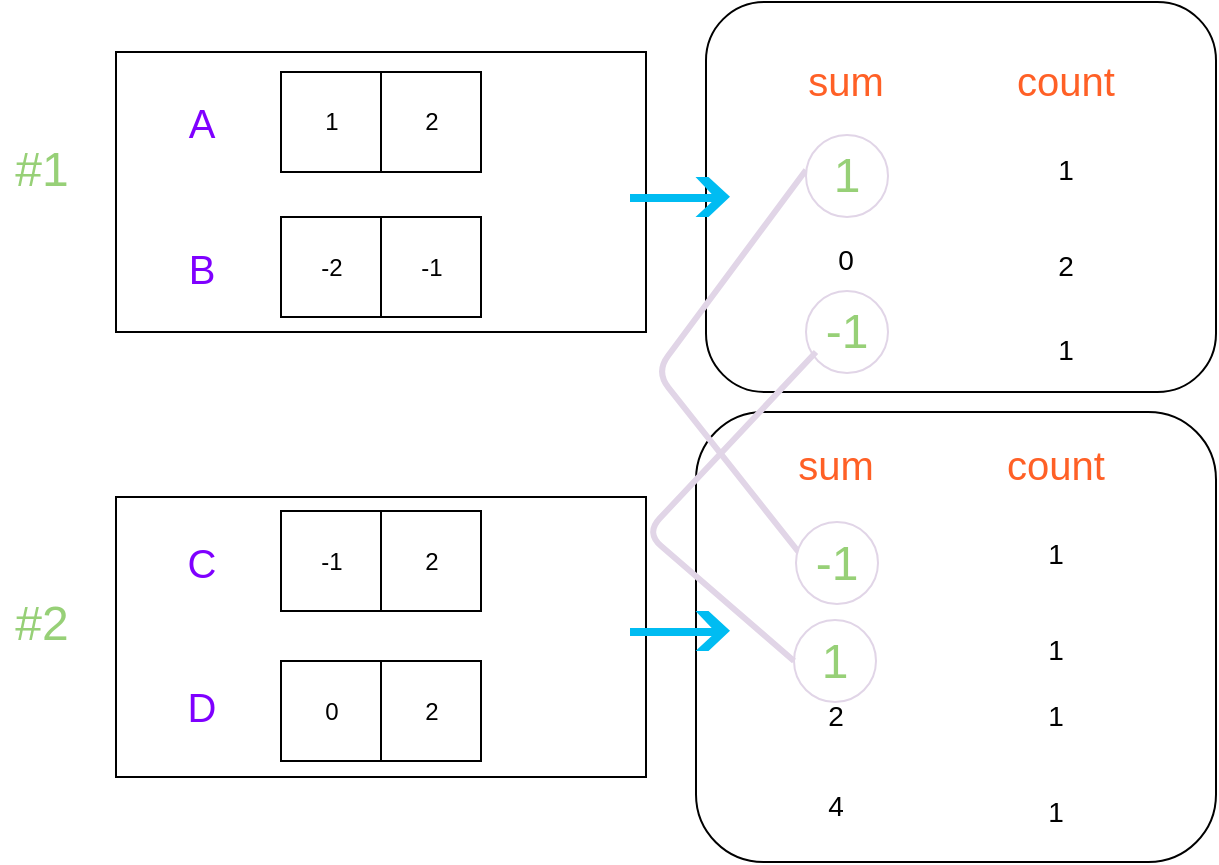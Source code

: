 <mxfile version="10.6.6" type="device"><diagram id="hhZ2N8VzGzd5busGkVBM" name="第 1 页"><mxGraphModel dx="918" dy="461" grid="1" gridSize="10" guides="1" tooltips="1" connect="1" arrows="1" fold="1" page="1" pageScale="1" pageWidth="827" pageHeight="1169" math="0" shadow="0"><root><mxCell id="0"/><mxCell id="1" parent="0"/><mxCell id="-YEePjqc93NDVgED_5L_-15" value="" style="rounded=0;whiteSpace=wrap;html=1;fontSize=20;fontColor=#7F00FF;" vertex="1" parent="1"><mxGeometry x="130" y="292.5" width="265" height="140" as="geometry"/></mxCell><mxCell id="-YEePjqc93NDVgED_5L_-14" value="" style="rounded=0;whiteSpace=wrap;html=1;fontSize=20;fontColor=#7F00FF;" vertex="1" parent="1"><mxGeometry x="130" y="70" width="265" height="140" as="geometry"/></mxCell><mxCell id="-YEePjqc93NDVgED_5L_-1" value="1" style="rounded=0;whiteSpace=wrap;html=1;" vertex="1" parent="1"><mxGeometry x="212.5" y="80" width="50" height="50" as="geometry"/></mxCell><mxCell id="-YEePjqc93NDVgED_5L_-2" value="2" style="rounded=0;whiteSpace=wrap;html=1;" vertex="1" parent="1"><mxGeometry x="262.5" y="80" width="50" height="50" as="geometry"/></mxCell><mxCell id="-YEePjqc93NDVgED_5L_-3" value="-2" style="rounded=0;whiteSpace=wrap;html=1;" vertex="1" parent="1"><mxGeometry x="212.5" y="152.5" width="50" height="50" as="geometry"/></mxCell><mxCell id="-YEePjqc93NDVgED_5L_-4" value="-1" style="rounded=0;whiteSpace=wrap;html=1;" vertex="1" parent="1"><mxGeometry x="262.5" y="152.5" width="50" height="50" as="geometry"/></mxCell><mxCell id="-YEePjqc93NDVgED_5L_-5" value="-1" style="rounded=0;whiteSpace=wrap;html=1;" vertex="1" parent="1"><mxGeometry x="212.5" y="299.5" width="50" height="50" as="geometry"/></mxCell><mxCell id="-YEePjqc93NDVgED_5L_-6" value="2" style="rounded=0;whiteSpace=wrap;html=1;" vertex="1" parent="1"><mxGeometry x="262.5" y="299.5" width="50" height="50" as="geometry"/></mxCell><mxCell id="-YEePjqc93NDVgED_5L_-7" value="0" style="rounded=0;whiteSpace=wrap;html=1;" vertex="1" parent="1"><mxGeometry x="212.5" y="374.5" width="50" height="50" as="geometry"/></mxCell><mxCell id="-YEePjqc93NDVgED_5L_-8" value="2" style="rounded=0;whiteSpace=wrap;html=1;" vertex="1" parent="1"><mxGeometry x="262.5" y="374.5" width="50" height="50" as="geometry"/></mxCell><mxCell id="-YEePjqc93NDVgED_5L_-10" value="A" style="text;html=1;strokeColor=none;fillColor=none;align=center;verticalAlign=middle;whiteSpace=wrap;rounded=0;fontColor=#7F00FF;fontSize=20;" vertex="1" parent="1"><mxGeometry x="152.5" y="95" width="40" height="20" as="geometry"/></mxCell><mxCell id="-YEePjqc93NDVgED_5L_-11" value="B" style="text;html=1;strokeColor=none;fillColor=none;align=center;verticalAlign=middle;whiteSpace=wrap;rounded=0;fontColor=#7F00FF;fontSize=20;" vertex="1" parent="1"><mxGeometry x="152.5" y="167.5" width="40" height="20" as="geometry"/></mxCell><mxCell id="-YEePjqc93NDVgED_5L_-12" value="C" style="text;html=1;strokeColor=none;fillColor=none;align=center;verticalAlign=middle;whiteSpace=wrap;rounded=0;fontColor=#7F00FF;fontSize=20;" vertex="1" parent="1"><mxGeometry x="152.5" y="314.5" width="40" height="20" as="geometry"/></mxCell><mxCell id="-YEePjqc93NDVgED_5L_-13" value="D" style="text;html=1;strokeColor=none;fillColor=none;align=center;verticalAlign=middle;whiteSpace=wrap;rounded=0;fontColor=#7F00FF;fontSize=20;" vertex="1" parent="1"><mxGeometry x="152.5" y="387" width="40" height="20" as="geometry"/></mxCell><mxCell id="-YEePjqc93NDVgED_5L_-16" value="" style="rounded=1;whiteSpace=wrap;html=1;fontSize=20;fontColor=#7F00FF;" vertex="1" parent="1"><mxGeometry x="425" y="45" width="255" height="195" as="geometry"/></mxCell><mxCell id="-YEePjqc93NDVgED_5L_-17" value="sum" style="text;html=1;strokeColor=none;fillColor=none;align=center;verticalAlign=middle;whiteSpace=wrap;rounded=0;fontSize=20;fontColor=#FF6026;" vertex="1" parent="1"><mxGeometry x="475" y="74" width="40" height="20" as="geometry"/></mxCell><mxCell id="-YEePjqc93NDVgED_5L_-18" value="count" style="text;html=1;strokeColor=none;fillColor=none;align=center;verticalAlign=middle;whiteSpace=wrap;rounded=0;fontSize=20;fontColor=#FF6026;" vertex="1" parent="1"><mxGeometry x="585" y="74" width="40" height="20" as="geometry"/></mxCell><mxCell id="-YEePjqc93NDVgED_5L_-20" value="0" style="text;html=1;strokeColor=none;fillColor=none;align=center;verticalAlign=middle;whiteSpace=wrap;rounded=0;fontSize=14;fontColor=#000000;" vertex="1" parent="1"><mxGeometry x="475" y="164" width="40" height="20" as="geometry"/></mxCell><mxCell id="-YEePjqc93NDVgED_5L_-21" value="1" style="text;html=1;strokeColor=none;fillColor=none;align=center;verticalAlign=middle;whiteSpace=wrap;rounded=0;fontSize=14;fontColor=#000000;" vertex="1" parent="1"><mxGeometry x="585" y="119" width="40" height="20" as="geometry"/></mxCell><mxCell id="-YEePjqc93NDVgED_5L_-22" value="2" style="text;html=1;strokeColor=none;fillColor=none;align=center;verticalAlign=middle;whiteSpace=wrap;rounded=0;fontSize=14;fontColor=#000000;" vertex="1" parent="1"><mxGeometry x="585" y="166.5" width="40" height="20" as="geometry"/></mxCell><mxCell id="-YEePjqc93NDVgED_5L_-23" value="" style="rounded=1;whiteSpace=wrap;html=1;fontSize=20;fontColor=#7F00FF;" vertex="1" parent="1"><mxGeometry x="420" y="250" width="260" height="225" as="geometry"/></mxCell><mxCell id="-YEePjqc93NDVgED_5L_-24" value="sum" style="text;html=1;strokeColor=none;fillColor=none;align=center;verticalAlign=middle;whiteSpace=wrap;rounded=0;fontSize=20;fontColor=#FF6026;" vertex="1" parent="1"><mxGeometry x="470" y="266" width="40" height="20" as="geometry"/></mxCell><mxCell id="-YEePjqc93NDVgED_5L_-25" value="count" style="text;html=1;strokeColor=none;fillColor=none;align=center;verticalAlign=middle;whiteSpace=wrap;rounded=0;fontSize=20;fontColor=#FF6026;" vertex="1" parent="1"><mxGeometry x="580" y="266" width="40" height="20" as="geometry"/></mxCell><mxCell id="-YEePjqc93NDVgED_5L_-28" value="1" style="text;html=1;strokeColor=none;fillColor=none;align=center;verticalAlign=middle;whiteSpace=wrap;rounded=0;fontSize=14;fontColor=#000000;" vertex="1" parent="1"><mxGeometry x="580" y="311" width="40" height="20" as="geometry"/></mxCell><mxCell id="-YEePjqc93NDVgED_5L_-29" value="1" style="text;html=1;strokeColor=none;fillColor=none;align=center;verticalAlign=middle;whiteSpace=wrap;rounded=0;fontSize=14;fontColor=#000000;" vertex="1" parent="1"><mxGeometry x="580" y="358.5" width="40" height="20" as="geometry"/></mxCell><mxCell id="-YEePjqc93NDVgED_5L_-30" value="2" style="text;html=1;strokeColor=none;fillColor=none;align=center;verticalAlign=middle;whiteSpace=wrap;rounded=0;fontSize=14;fontColor=#000000;" vertex="1" parent="1"><mxGeometry x="470" y="392" width="40" height="20" as="geometry"/></mxCell><mxCell id="-YEePjqc93NDVgED_5L_-31" value="4" style="text;html=1;strokeColor=none;fillColor=none;align=center;verticalAlign=middle;whiteSpace=wrap;rounded=0;fontSize=14;fontColor=#000000;" vertex="1" parent="1"><mxGeometry x="470" y="437" width="40" height="20" as="geometry"/></mxCell><mxCell id="-YEePjqc93NDVgED_5L_-32" value="1" style="text;html=1;strokeColor=none;fillColor=none;align=center;verticalAlign=middle;whiteSpace=wrap;rounded=0;fontSize=14;fontColor=#000000;" vertex="1" parent="1"><mxGeometry x="580" y="392" width="40" height="20" as="geometry"/></mxCell><mxCell id="-YEePjqc93NDVgED_5L_-33" value="1" style="text;html=1;strokeColor=none;fillColor=none;align=center;verticalAlign=middle;whiteSpace=wrap;rounded=0;fontSize=14;fontColor=#000000;" vertex="1" parent="1"><mxGeometry x="580" y="439.5" width="40" height="20" as="geometry"/></mxCell><mxCell id="-YEePjqc93NDVgED_5L_-35" value="" style="endArrow=none;html=1;fontSize=14;fontColor=#000000;entryX=0;entryY=0.5;entryDx=0;entryDy=0;exitX=0.25;exitY=1;exitDx=0;exitDy=0;strokeWidth=3;strokeColor=#E1D5E7;" edge="1" parent="1"><mxGeometry width="50" height="50" relative="1" as="geometry"><mxPoint x="480" y="331" as="sourcePoint"/><mxPoint x="475" y="129" as="targetPoint"/><Array as="points"><mxPoint x="400" y="230"/></Array></mxGeometry></mxCell><mxCell id="-YEePjqc93NDVgED_5L_-36" value="#1" style="text;html=1;strokeColor=none;fillColor=none;align=center;verticalAlign=middle;whiteSpace=wrap;rounded=0;fontSize=24;fontColor=#97D077;" vertex="1" parent="1"><mxGeometry x="72.5" y="119" width="40" height="20" as="geometry"/></mxCell><mxCell id="-YEePjqc93NDVgED_5L_-37" value="#2" style="text;html=1;strokeColor=none;fillColor=none;align=center;verticalAlign=middle;whiteSpace=wrap;rounded=0;fontSize=24;fontColor=#97D077;" vertex="1" parent="1"><mxGeometry x="72.5" y="346" width="40" height="20" as="geometry"/></mxCell><mxCell id="-YEePjqc93NDVgED_5L_-38" value="" style="pointerEvents=1;shadow=0;dashed=0;html=1;strokeColor=none;labelPosition=center;verticalLabelPosition=bottom;verticalAlign=top;align=center;shape=mxgraph.mscae.deprecated.poster_arrow;fillColor=#00BCF2;fontSize=24;fontColor=#97D077;direction=north;" vertex="1" parent="1"><mxGeometry x="387" y="132.5" width="50" height="20" as="geometry"/></mxCell><mxCell id="-YEePjqc93NDVgED_5L_-40" value="" style="pointerEvents=1;shadow=0;dashed=0;html=1;strokeColor=none;labelPosition=center;verticalLabelPosition=bottom;verticalAlign=top;align=center;shape=mxgraph.mscae.deprecated.poster_arrow;fillColor=#00BCF2;fontSize=24;fontColor=#97D077;direction=north;" vertex="1" parent="1"><mxGeometry x="387" y="349.5" width="50" height="20" as="geometry"/></mxCell><mxCell id="-YEePjqc93NDVgED_5L_-41" value="1" style="ellipse;whiteSpace=wrap;html=1;aspect=fixed;rounded=1;strokeWidth=1;fontSize=24;fontColor=#97D077;strokeColor=#E1D5E7;" vertex="1" parent="1"><mxGeometry x="475" y="111.5" width="41" height="41" as="geometry"/></mxCell><mxCell id="-YEePjqc93NDVgED_5L_-42" value="-1" style="ellipse;whiteSpace=wrap;html=1;aspect=fixed;rounded=1;strokeWidth=1;fontSize=24;fontColor=#97D077;strokeColor=#E1D5E7;" vertex="1" parent="1"><mxGeometry x="475" y="189.5" width="41" height="41" as="geometry"/></mxCell><mxCell id="-YEePjqc93NDVgED_5L_-43" value="1" style="text;html=1;strokeColor=none;fillColor=none;align=center;verticalAlign=middle;whiteSpace=wrap;rounded=0;fontSize=14;fontColor=#000000;" vertex="1" parent="1"><mxGeometry x="585" y="208.5" width="40" height="20" as="geometry"/></mxCell><mxCell id="-YEePjqc93NDVgED_5L_-44" value="-1" style="ellipse;whiteSpace=wrap;html=1;aspect=fixed;rounded=1;strokeWidth=1;fontSize=24;fontColor=#97D077;strokeColor=#E1D5E7;" vertex="1" parent="1"><mxGeometry x="470" y="305" width="41" height="41" as="geometry"/></mxCell><mxCell id="-YEePjqc93NDVgED_5L_-47" value="1" style="ellipse;whiteSpace=wrap;html=1;aspect=fixed;rounded=1;strokeWidth=1;fontSize=24;fontColor=#97D077;strokeColor=#E1D5E7;" vertex="1" parent="1"><mxGeometry x="469" y="354" width="41" height="41" as="geometry"/></mxCell><mxCell id="-YEePjqc93NDVgED_5L_-48" value="" style="endArrow=none;html=1;fontSize=14;fontColor=#000000;entryX=0.122;entryY=0.744;entryDx=0;entryDy=0;exitX=0;exitY=0.5;exitDx=0;exitDy=0;strokeWidth=3;strokeColor=#E1D5E7;entryPerimeter=0;" edge="1" parent="1" source="-YEePjqc93NDVgED_5L_-47" target="-YEePjqc93NDVgED_5L_-42"><mxGeometry width="50" height="50" relative="1" as="geometry"><mxPoint x="475" y="411.5" as="sourcePoint"/><mxPoint x="470" y="209.5" as="targetPoint"/><Array as="points"><mxPoint x="395" y="310.5"/></Array></mxGeometry></mxCell></root></mxGraphModel></diagram></mxfile>